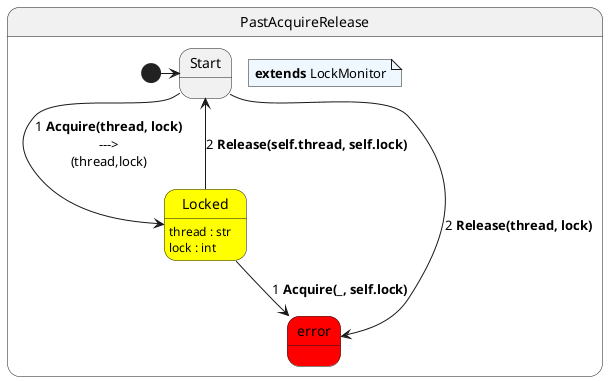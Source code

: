 @startuml
state PastAcquireRelease{
  note as SUPER #aliceblue
   **extends** LockMonitor
  end note
  [*] -> Start
  state Start
  state Locked #yellow : thread : str\nlock : int
  Start --> Locked : 1 **Acquire(thread, lock)**\n--->\n(thread,lock)
  state error #red
  Start --> error : 2 **Release(thread, lock)**
  state error #red
  Locked --> error : 1 **Acquire(_, self.lock)**
  Locked --> Start : 2 **Release(self.thread, self.lock)**
}
@enduml